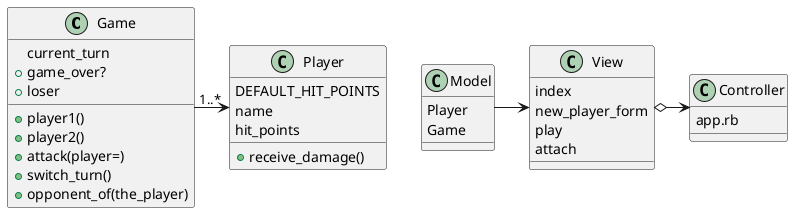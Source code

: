 @startuml

class Game {
    current_turn
    +player1()
    +player2()
    +attack(player=)
    +switch_turn()
    +opponent_of(the_player)
    +game_over?
    +loser
}

class Player {
    DEFAULT_HIT_POINTS
    name
    hit_points
    +receive_damage()
}

class Model {
    Player
    Game
}

class Controller {
    app.rb
}

class View {
    index
    new_player_form
    play
    attach
}

Game -> "1..*" Player

Model ->View
View o-> Controller

@enduml
